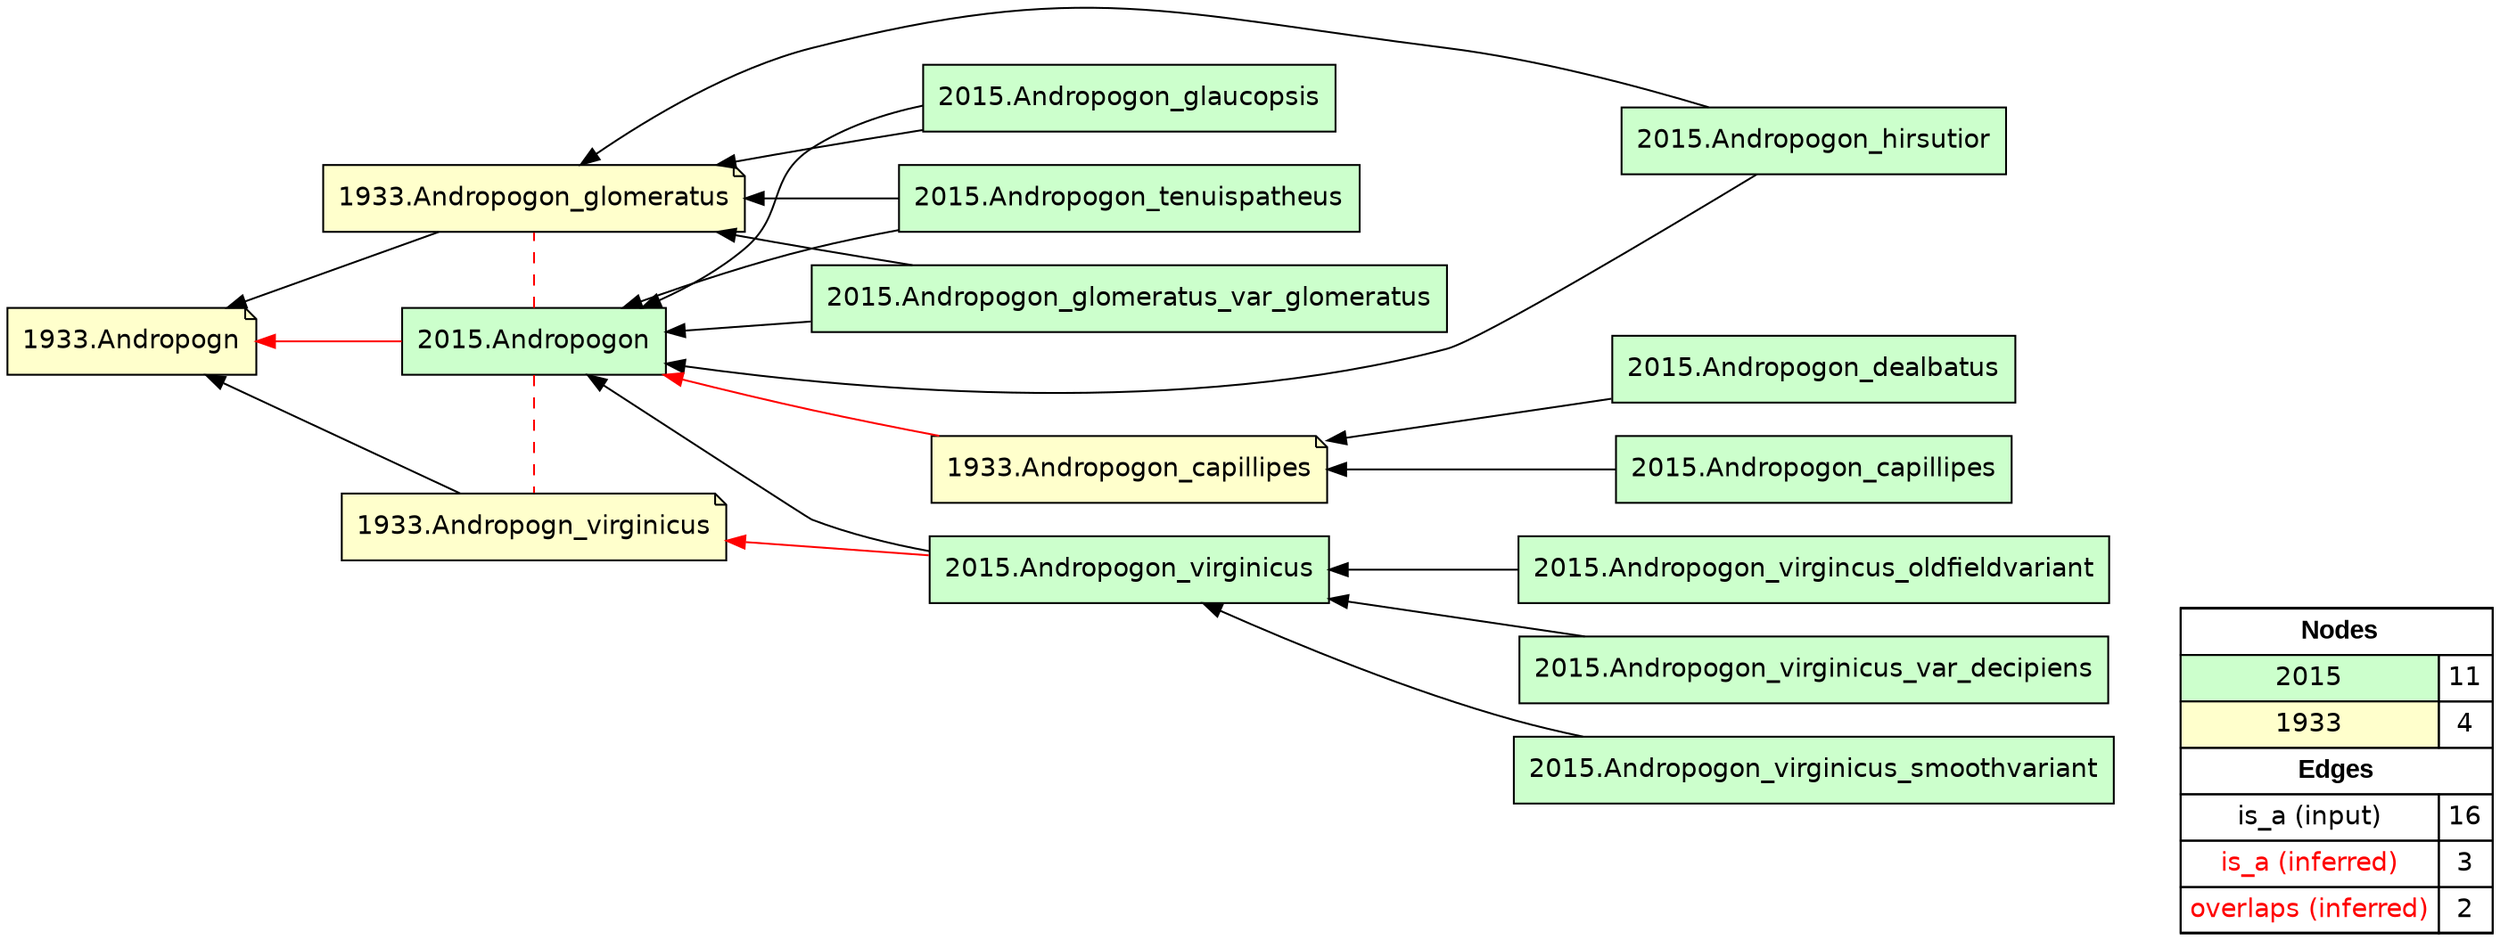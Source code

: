 digraph{
rankdir=RL
node[shape=box style=filled fillcolor="#CCFFCC" fontname="helvetica"] 
"2015.Andropogon_hirsutior"
"2015.Andropogon_glaucopsis"
"2015.Andropogon_dealbatus"
"2015.Andropogon_capillipes"
"2015.Andropogon_virginicus_var_decipiens"
"2015.Andropogon"
"2015.Andropogon_tenuispatheus"
"2015.Andropogon_virginicus_smoothvariant"
"2015.Andropogon_virginicus"
"2015.Andropogon_glomeratus_var_glomeratus"
"2015.Andropogon_virgincus_oldfieldvariant"
node[shape=note style=filled fillcolor="#FFFFCC" fontname="helvetica"] 
"1933.Andropogn"
"1933.Andropogon_capillipes"
"1933.Andropogon_glomeratus"
"1933.Andropogn_virginicus"
edge[arrowhead=normal style=solid color="#000000" constraint=true penwidth=1]
"2015.Andropogon_virginicus_var_decipiens" -> "2015.Andropogon_virginicus"
"2015.Andropogon_capillipes" -> "1933.Andropogon_capillipes"
"1933.Andropogon_glomeratus" -> "1933.Andropogn"
"2015.Andropogon_tenuispatheus" -> "1933.Andropogon_glomeratus"
"2015.Andropogon_hirsutior" -> "2015.Andropogon"
"2015.Andropogon_virgincus_oldfieldvariant" -> "2015.Andropogon_virginicus"
"2015.Andropogon_hirsutior" -> "1933.Andropogon_glomeratus"
"1933.Andropogn_virginicus" -> "1933.Andropogn"
"2015.Andropogon_virginicus" -> "2015.Andropogon"
"2015.Andropogon_glaucopsis" -> "1933.Andropogon_glomeratus"
"2015.Andropogon_tenuispatheus" -> "2015.Andropogon"
"2015.Andropogon_virginicus_smoothvariant" -> "2015.Andropogon_virginicus"
"2015.Andropogon_glomeratus_var_glomeratus" -> "1933.Andropogon_glomeratus"
"2015.Andropogon_dealbatus" -> "1933.Andropogon_capillipes"
"2015.Andropogon_glomeratus_var_glomeratus" -> "2015.Andropogon"
"2015.Andropogon_glaucopsis" -> "2015.Andropogon"
edge[arrowhead=normal style=dotted color="#000000" constraint=true penwidth=1]
edge[arrowhead=normal style=solid color="#FF0000" constraint=true penwidth=1]
"2015.Andropogon_virginicus" -> "1933.Andropogn_virginicus"
"1933.Andropogon_capillipes" -> "2015.Andropogon"
"2015.Andropogon" -> "1933.Andropogn"
edge[arrowhead=none style=dashed color="#FF0000" constraint=false penwidth=1]
"2015.Andropogon" -> "1933.Andropogn_virginicus"
"2015.Andropogon" -> "1933.Andropogon_glomeratus"
node[shape=box] 
{rank=source Legend [fillcolor= white margin=0 label=< 
 <TABLE BORDER="0" CELLBORDER="1" CELLSPACING="0" CELLPADDING="4"> 
<TR> <TD COLSPAN="2"><font face="Arial Black"> Nodes</font></TD> </TR> 
<TR> 
 <TD bgcolor="#CCFFCC" fontname="helvetica">2015</TD> 
 <TD>11</TD> 
 </TR> 
<TR> 
 <TD bgcolor="#FFFFCC" fontname="helvetica">1933</TD> 
 <TD>4</TD> 
 </TR> 
<TR> <TD COLSPAN="2"><font face = "Arial Black"> Edges </font></TD> </TR> 
<TR> 
 <TD><font color ="#000000">is_a (input)</font></TD><TD>16</TD>
</TR>
<TR> 
 <TD><font color ="#FF0000">is_a (inferred)</font></TD><TD>3</TD>
</TR>
<TR> 
 <TD><font color ="#FF0000">overlaps (inferred)</font></TD><TD>2</TD>
</TR>
</TABLE> 
 >] } 
}